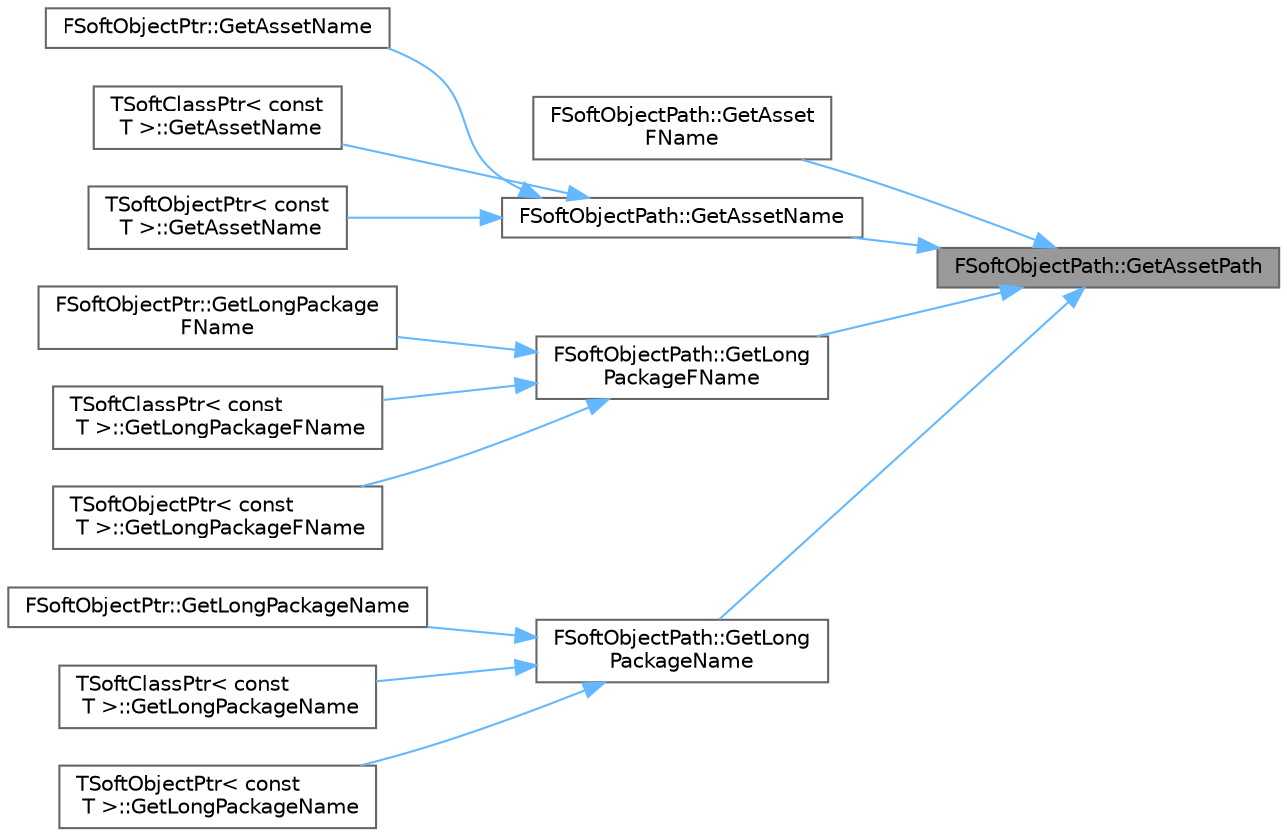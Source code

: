digraph "FSoftObjectPath::GetAssetPath"
{
 // INTERACTIVE_SVG=YES
 // LATEX_PDF_SIZE
  bgcolor="transparent";
  edge [fontname=Helvetica,fontsize=10,labelfontname=Helvetica,labelfontsize=10];
  node [fontname=Helvetica,fontsize=10,shape=box,height=0.2,width=0.4];
  rankdir="RL";
  Node1 [id="Node000001",label="FSoftObjectPath::GetAssetPath",height=0.2,width=0.4,color="gray40", fillcolor="grey60", style="filled", fontcolor="black",tooltip="Returns the top-level asset part of this path, without the subobject path."];
  Node1 -> Node2 [id="edge1_Node000001_Node000002",dir="back",color="steelblue1",style="solid",tooltip=" "];
  Node2 [id="Node000002",label="FSoftObjectPath::GetAsset\lFName",height=0.2,width=0.4,color="grey40", fillcolor="white", style="filled",URL="$d7/d47/structFSoftObjectPath.html#af7cb95a9c34d5684df012166f33fe6a8",tooltip="Returns assetname string, leaving off the /package/path part and sub object."];
  Node1 -> Node3 [id="edge2_Node000001_Node000003",dir="back",color="steelblue1",style="solid",tooltip=" "];
  Node3 [id="Node000003",label="FSoftObjectPath::GetAssetName",height=0.2,width=0.4,color="grey40", fillcolor="white", style="filled",URL="$d7/d47/structFSoftObjectPath.html#a996506233fbf574c2ae12f5d2d59f532",tooltip="Returns assetname string, leaving off the /package/path part and sub object."];
  Node3 -> Node4 [id="edge3_Node000003_Node000004",dir="back",color="steelblue1",style="solid",tooltip=" "];
  Node4 [id="Node000004",label="FSoftObjectPtr::GetAssetName",height=0.2,width=0.4,color="grey40", fillcolor="white", style="filled",URL="$dd/db8/structFSoftObjectPtr.html#a5932abaa717fa4cda91e9b418d3fb61f",tooltip="Returns assetname string, leaving off the /package/path."];
  Node3 -> Node5 [id="edge4_Node000003_Node000005",dir="back",color="steelblue1",style="solid",tooltip=" "];
  Node5 [id="Node000005",label="TSoftClassPtr\< const\l T \>::GetAssetName",height=0.2,width=0.4,color="grey40", fillcolor="white", style="filled",URL="$d7/d88/classTSoftClassPtr.html#ab61e5e9ccf663bb63f8e94aabc52f94c",tooltip=" "];
  Node3 -> Node6 [id="edge5_Node000003_Node000006",dir="back",color="steelblue1",style="solid",tooltip=" "];
  Node6 [id="Node000006",label="TSoftObjectPtr\< const\l T \>::GetAssetName",height=0.2,width=0.4,color="grey40", fillcolor="white", style="filled",URL="$d4/d2b/structTSoftObjectPtr.html#a0f52a9010197941f5d8e996a36b8a087",tooltip=" "];
  Node1 -> Node7 [id="edge6_Node000001_Node000007",dir="back",color="steelblue1",style="solid",tooltip=" "];
  Node7 [id="Node000007",label="FSoftObjectPath::GetLong\lPackageFName",height=0.2,width=0.4,color="grey40", fillcolor="white", style="filled",URL="$d7/d47/structFSoftObjectPath.html#a32e703d25ce4a6988886064ff60518c2",tooltip="Returns /package/path, leaving off the asset name and sub object."];
  Node7 -> Node8 [id="edge7_Node000007_Node000008",dir="back",color="steelblue1",style="solid",tooltip=" "];
  Node8 [id="Node000008",label="FSoftObjectPtr::GetLongPackage\lFName",height=0.2,width=0.4,color="grey40", fillcolor="white", style="filled",URL="$dd/db8/structFSoftObjectPtr.html#abddac2eb0668dacd8566837affc221cf",tooltip="Returns /package/path name, leaving off the asset name."];
  Node7 -> Node9 [id="edge8_Node000007_Node000009",dir="back",color="steelblue1",style="solid",tooltip=" "];
  Node9 [id="Node000009",label="TSoftClassPtr\< const\l T \>::GetLongPackageFName",height=0.2,width=0.4,color="grey40", fillcolor="white", style="filled",URL="$d7/d88/classTSoftClassPtr.html#a716cf655c0fb0a567f597a2941350951",tooltip=" "];
  Node7 -> Node10 [id="edge9_Node000007_Node000010",dir="back",color="steelblue1",style="solid",tooltip=" "];
  Node10 [id="Node000010",label="TSoftObjectPtr\< const\l T \>::GetLongPackageFName",height=0.2,width=0.4,color="grey40", fillcolor="white", style="filled",URL="$d4/d2b/structTSoftObjectPtr.html#a1110a401a1ca0c3c1022f9be7fa5b90c",tooltip=" "];
  Node1 -> Node11 [id="edge10_Node000001_Node000011",dir="back",color="steelblue1",style="solid",tooltip=" "];
  Node11 [id="Node000011",label="FSoftObjectPath::GetLong\lPackageName",height=0.2,width=0.4,color="grey40", fillcolor="white", style="filled",URL="$d7/d47/structFSoftObjectPath.html#aef86a6aeeb5212b5e71a07f119e426e0",tooltip="Returns /package/path, leaving off the asset name and sub object."];
  Node11 -> Node12 [id="edge11_Node000011_Node000012",dir="back",color="steelblue1",style="solid",tooltip=" "];
  Node12 [id="Node000012",label="FSoftObjectPtr::GetLongPackageName",height=0.2,width=0.4,color="grey40", fillcolor="white", style="filled",URL="$dd/db8/structFSoftObjectPtr.html#a926555123333b68e43ec89e70145d79c",tooltip="Returns /package/path string, leaving off the asset name."];
  Node11 -> Node13 [id="edge12_Node000011_Node000013",dir="back",color="steelblue1",style="solid",tooltip=" "];
  Node13 [id="Node000013",label="TSoftClassPtr\< const\l T \>::GetLongPackageName",height=0.2,width=0.4,color="grey40", fillcolor="white", style="filled",URL="$d7/d88/classTSoftClassPtr.html#a3c1043153355d88e4c255e0072d0fc29",tooltip=" "];
  Node11 -> Node14 [id="edge13_Node000011_Node000014",dir="back",color="steelblue1",style="solid",tooltip=" "];
  Node14 [id="Node000014",label="TSoftObjectPtr\< const\l T \>::GetLongPackageName",height=0.2,width=0.4,color="grey40", fillcolor="white", style="filled",URL="$d4/d2b/structTSoftObjectPtr.html#a14f8f6b9b5fb43bccfafd5c8b8e6dcfd",tooltip=" "];
}
